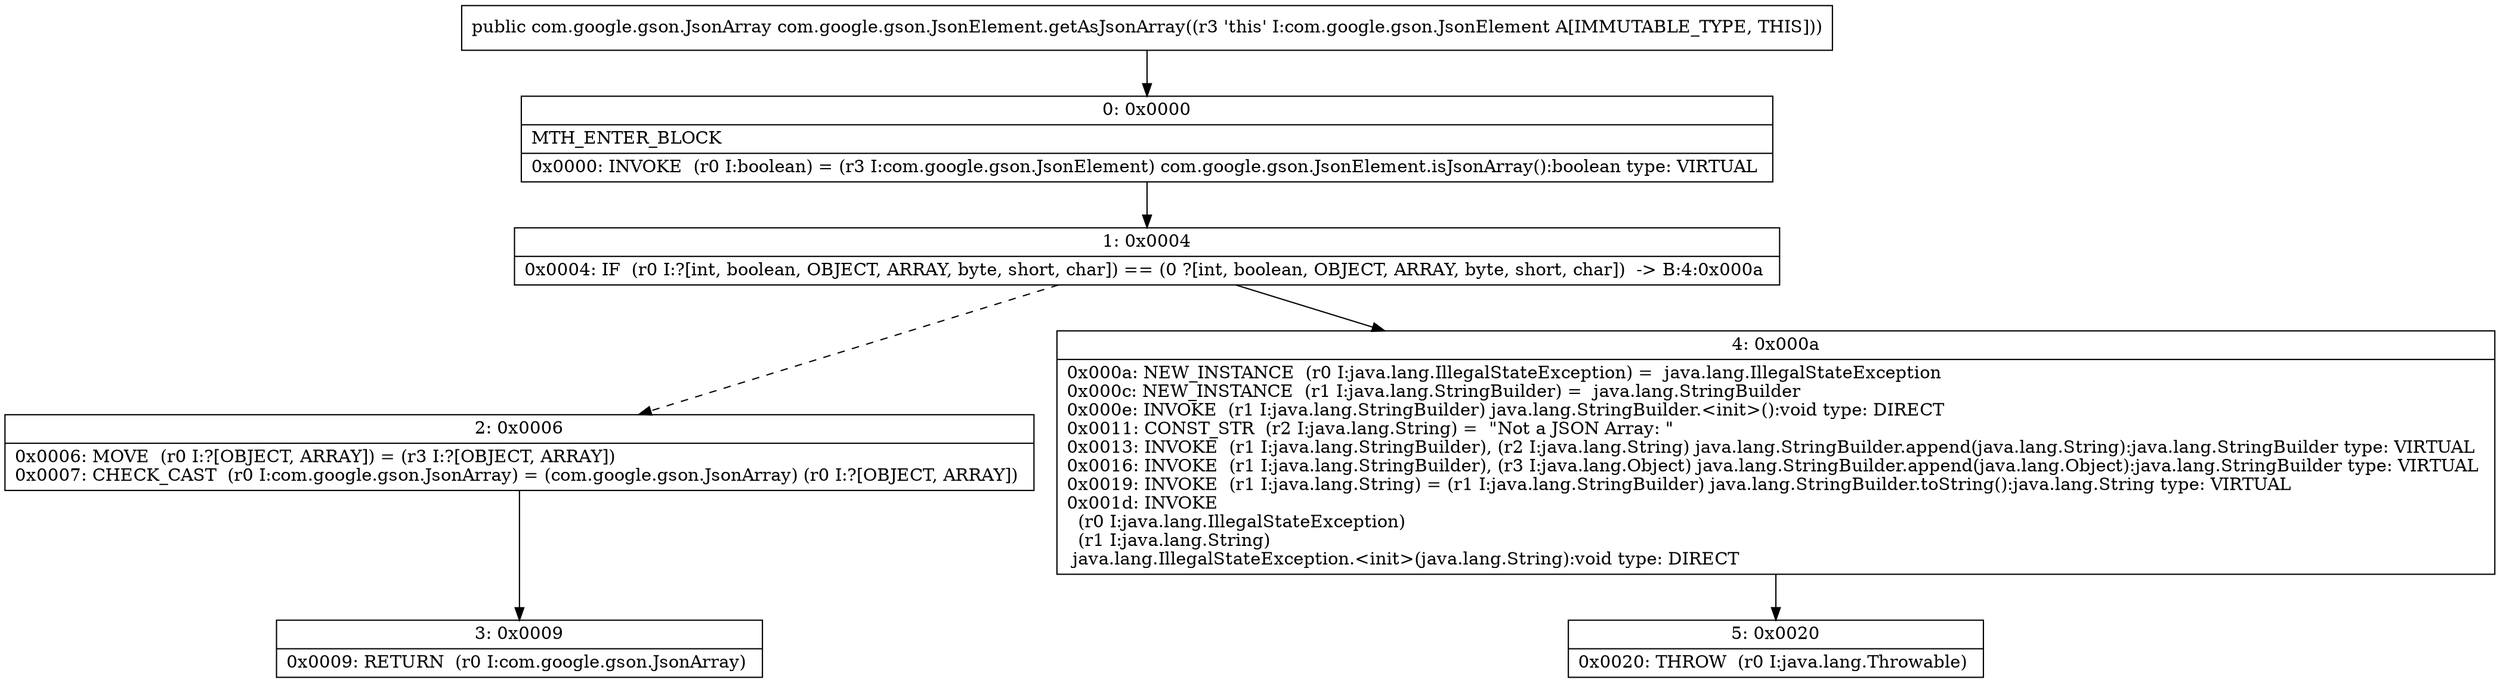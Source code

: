 digraph "CFG forcom.google.gson.JsonElement.getAsJsonArray()Lcom\/google\/gson\/JsonArray;" {
Node_0 [shape=record,label="{0\:\ 0x0000|MTH_ENTER_BLOCK\l|0x0000: INVOKE  (r0 I:boolean) = (r3 I:com.google.gson.JsonElement) com.google.gson.JsonElement.isJsonArray():boolean type: VIRTUAL \l}"];
Node_1 [shape=record,label="{1\:\ 0x0004|0x0004: IF  (r0 I:?[int, boolean, OBJECT, ARRAY, byte, short, char]) == (0 ?[int, boolean, OBJECT, ARRAY, byte, short, char])  \-\> B:4:0x000a \l}"];
Node_2 [shape=record,label="{2\:\ 0x0006|0x0006: MOVE  (r0 I:?[OBJECT, ARRAY]) = (r3 I:?[OBJECT, ARRAY]) \l0x0007: CHECK_CAST  (r0 I:com.google.gson.JsonArray) = (com.google.gson.JsonArray) (r0 I:?[OBJECT, ARRAY]) \l}"];
Node_3 [shape=record,label="{3\:\ 0x0009|0x0009: RETURN  (r0 I:com.google.gson.JsonArray) \l}"];
Node_4 [shape=record,label="{4\:\ 0x000a|0x000a: NEW_INSTANCE  (r0 I:java.lang.IllegalStateException) =  java.lang.IllegalStateException \l0x000c: NEW_INSTANCE  (r1 I:java.lang.StringBuilder) =  java.lang.StringBuilder \l0x000e: INVOKE  (r1 I:java.lang.StringBuilder) java.lang.StringBuilder.\<init\>():void type: DIRECT \l0x0011: CONST_STR  (r2 I:java.lang.String) =  \"Not a JSON Array: \" \l0x0013: INVOKE  (r1 I:java.lang.StringBuilder), (r2 I:java.lang.String) java.lang.StringBuilder.append(java.lang.String):java.lang.StringBuilder type: VIRTUAL \l0x0016: INVOKE  (r1 I:java.lang.StringBuilder), (r3 I:java.lang.Object) java.lang.StringBuilder.append(java.lang.Object):java.lang.StringBuilder type: VIRTUAL \l0x0019: INVOKE  (r1 I:java.lang.String) = (r1 I:java.lang.StringBuilder) java.lang.StringBuilder.toString():java.lang.String type: VIRTUAL \l0x001d: INVOKE  \l  (r0 I:java.lang.IllegalStateException)\l  (r1 I:java.lang.String)\l java.lang.IllegalStateException.\<init\>(java.lang.String):void type: DIRECT \l}"];
Node_5 [shape=record,label="{5\:\ 0x0020|0x0020: THROW  (r0 I:java.lang.Throwable) \l}"];
MethodNode[shape=record,label="{public com.google.gson.JsonArray com.google.gson.JsonElement.getAsJsonArray((r3 'this' I:com.google.gson.JsonElement A[IMMUTABLE_TYPE, THIS])) }"];
MethodNode -> Node_0;
Node_0 -> Node_1;
Node_1 -> Node_2[style=dashed];
Node_1 -> Node_4;
Node_2 -> Node_3;
Node_4 -> Node_5;
}

